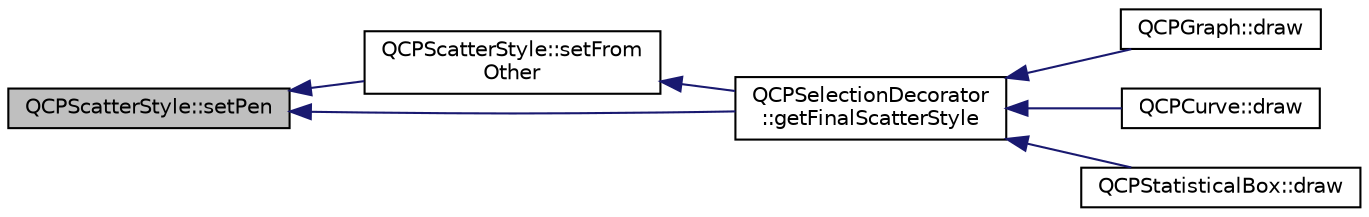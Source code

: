 digraph "QCPScatterStyle::setPen"
{
  edge [fontname="Helvetica",fontsize="10",labelfontname="Helvetica",labelfontsize="10"];
  node [fontname="Helvetica",fontsize="10",shape=record];
  rankdir="LR";
  Node130 [label="QCPScatterStyle::setPen",height=0.2,width=0.4,color="black", fillcolor="grey75", style="filled", fontcolor="black"];
  Node130 -> Node131 [dir="back",color="midnightblue",fontsize="10",style="solid",fontname="Helvetica"];
  Node131 [label="QCPScatterStyle::setFrom\lOther",height=0.2,width=0.4,color="black", fillcolor="white", style="filled",URL="$class_q_c_p_scatter_style.html#a7d59ba8864914f765817841089e436f1"];
  Node131 -> Node132 [dir="back",color="midnightblue",fontsize="10",style="solid",fontname="Helvetica"];
  Node132 [label="QCPSelectionDecorator\l::getFinalScatterStyle",height=0.2,width=0.4,color="black", fillcolor="white", style="filled",URL="$class_q_c_p_selection_decorator.html#a1277b373248896bc70e8cc1de96da9fa"];
  Node132 -> Node133 [dir="back",color="midnightblue",fontsize="10",style="solid",fontname="Helvetica"];
  Node133 [label="QCPGraph::draw",height=0.2,width=0.4,color="black", fillcolor="white", style="filled",URL="$class_q_c_p_graph.html#a2b0849598f06e834b43ce18cd13bcdc3"];
  Node132 -> Node134 [dir="back",color="midnightblue",fontsize="10",style="solid",fontname="Helvetica"];
  Node134 [label="QCPCurve::draw",height=0.2,width=0.4,color="black", fillcolor="white", style="filled",URL="$class_q_c_p_curve.html#ac199d41d23865cd68bd7b598308a4433"];
  Node132 -> Node135 [dir="back",color="midnightblue",fontsize="10",style="solid",fontname="Helvetica"];
  Node135 [label="QCPStatisticalBox::draw",height=0.2,width=0.4,color="black", fillcolor="white", style="filled",URL="$class_q_c_p_statistical_box.html#afcff35fa79728cfe10e80e0702014fea"];
  Node130 -> Node132 [dir="back",color="midnightblue",fontsize="10",style="solid",fontname="Helvetica"];
}
